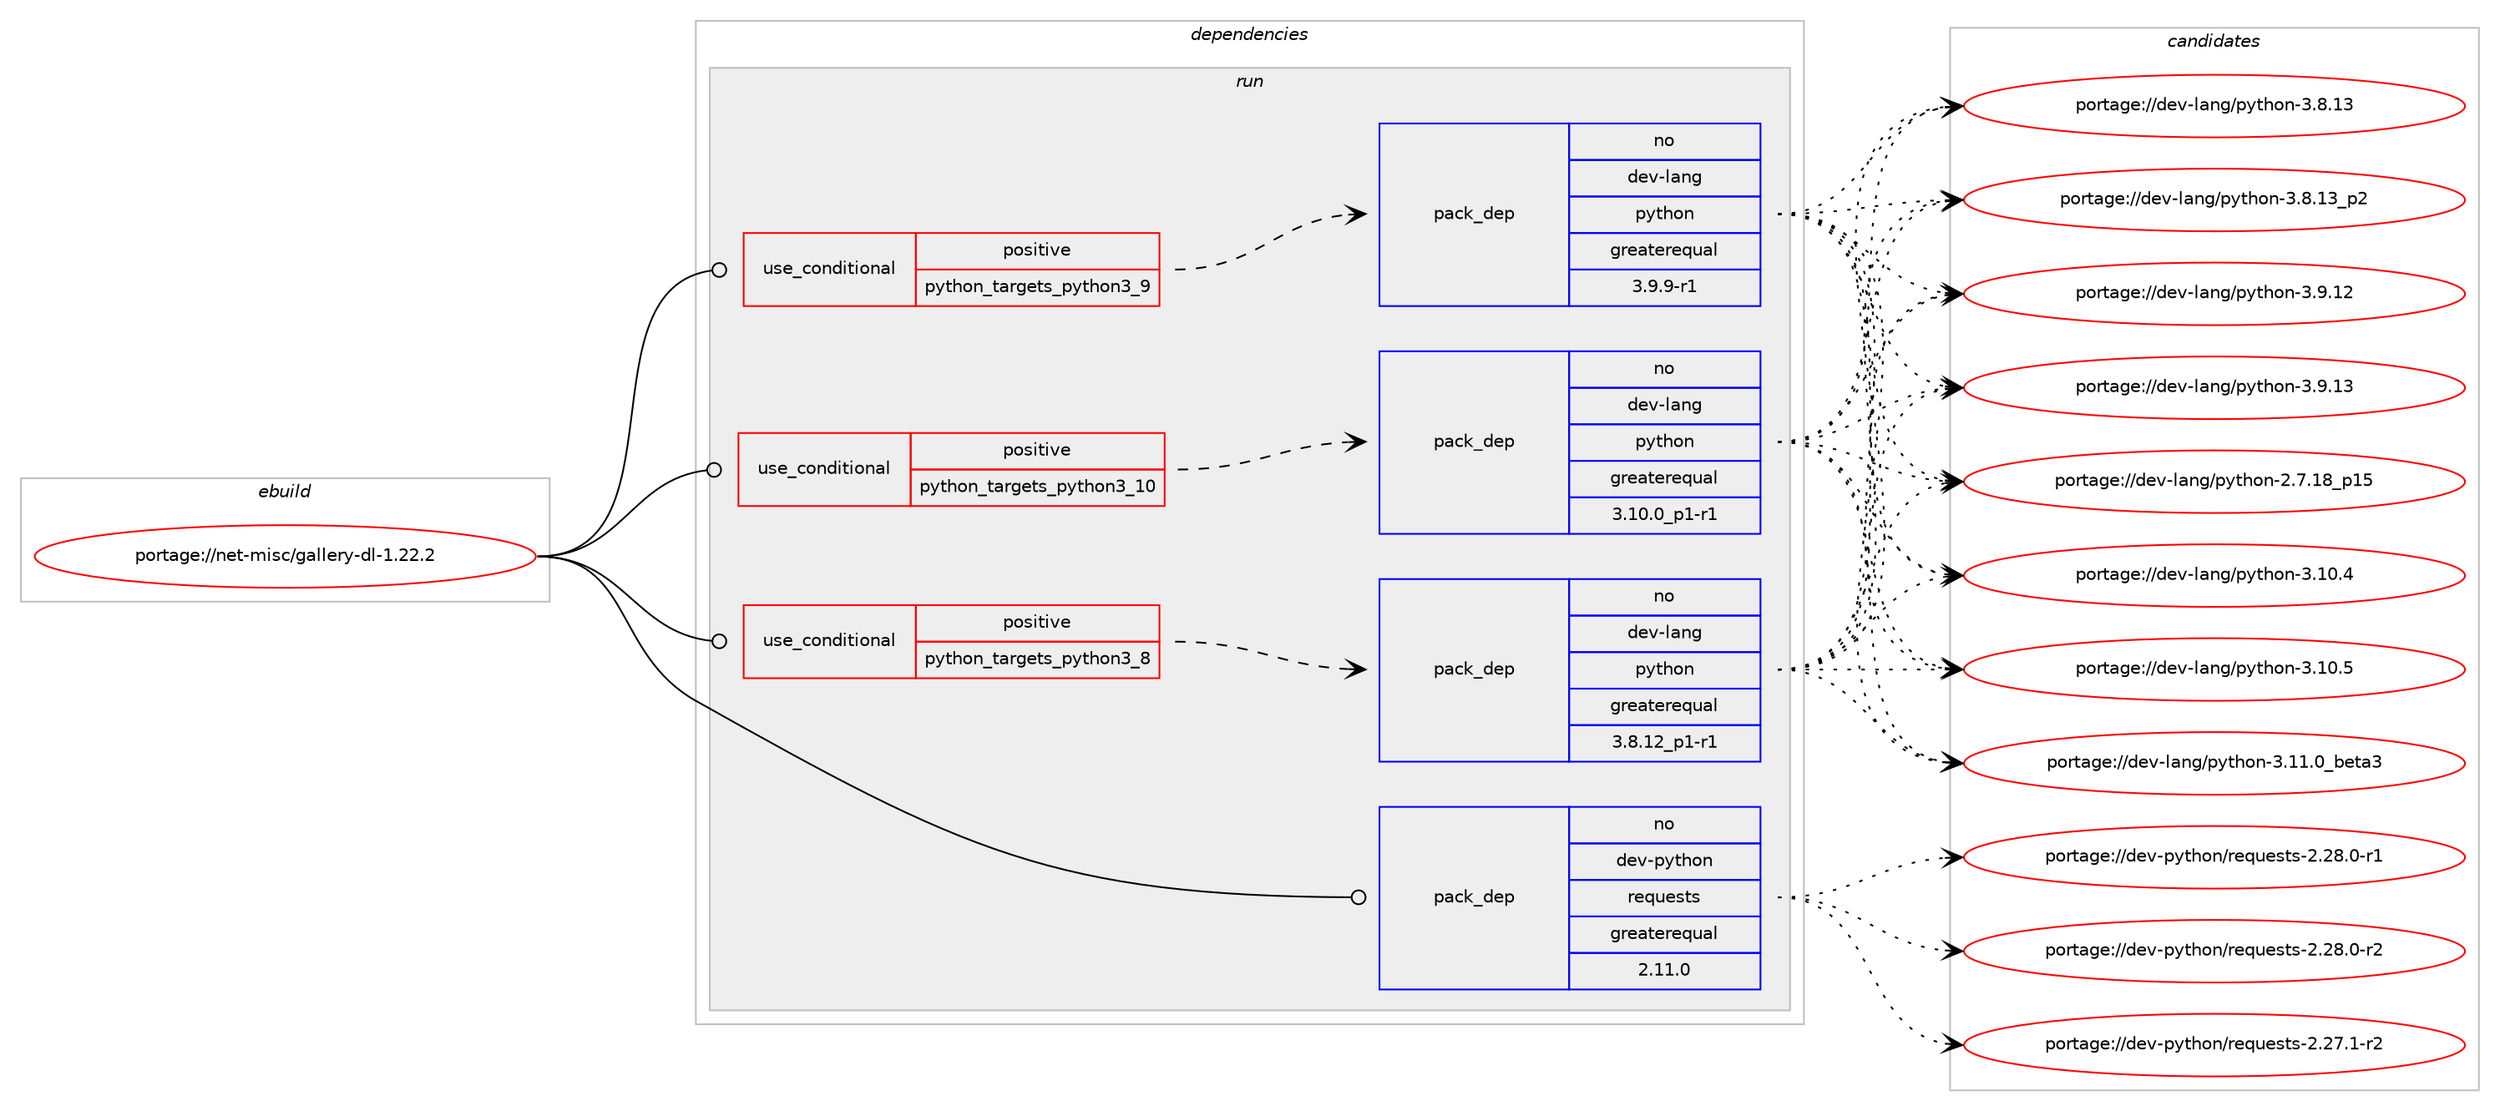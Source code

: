 digraph prolog {

# *************
# Graph options
# *************

newrank=true;
concentrate=true;
compound=true;
graph [rankdir=LR,fontname=Helvetica,fontsize=10,ranksep=1.5];#, ranksep=2.5, nodesep=0.2];
edge  [arrowhead=vee];
node  [fontname=Helvetica,fontsize=10];

# **********
# The ebuild
# **********

subgraph cluster_leftcol {
color=gray;
rank=same;
label=<<i>ebuild</i>>;
id [label="portage://net-misc/gallery-dl-1.22.2", color=red, width=4, href="../net-misc/gallery-dl-1.22.2.svg"];
}

# ****************
# The dependencies
# ****************

subgraph cluster_midcol {
color=gray;
label=<<i>dependencies</i>>;
subgraph cluster_compile {
fillcolor="#eeeeee";
style=filled;
label=<<i>compile</i>>;
}
subgraph cluster_compileandrun {
fillcolor="#eeeeee";
style=filled;
label=<<i>compile and run</i>>;
}
subgraph cluster_run {
fillcolor="#eeeeee";
style=filled;
label=<<i>run</i>>;
subgraph cond178 {
dependency262 [label=<<TABLE BORDER="0" CELLBORDER="1" CELLSPACING="0" CELLPADDING="4"><TR><TD ROWSPAN="3" CELLPADDING="10">use_conditional</TD></TR><TR><TD>positive</TD></TR><TR><TD>python_targets_python3_10</TD></TR></TABLE>>, shape=none, color=red];
subgraph pack83 {
dependency263 [label=<<TABLE BORDER="0" CELLBORDER="1" CELLSPACING="0" CELLPADDING="4" WIDTH="220"><TR><TD ROWSPAN="6" CELLPADDING="30">pack_dep</TD></TR><TR><TD WIDTH="110">no</TD></TR><TR><TD>dev-lang</TD></TR><TR><TD>python</TD></TR><TR><TD>greaterequal</TD></TR><TR><TD>3.10.0_p1-r1</TD></TR></TABLE>>, shape=none, color=blue];
}
dependency262:e -> dependency263:w [weight=20,style="dashed",arrowhead="vee"];
}
id:e -> dependency262:w [weight=20,style="solid",arrowhead="odot"];
subgraph cond179 {
dependency264 [label=<<TABLE BORDER="0" CELLBORDER="1" CELLSPACING="0" CELLPADDING="4"><TR><TD ROWSPAN="3" CELLPADDING="10">use_conditional</TD></TR><TR><TD>positive</TD></TR><TR><TD>python_targets_python3_8</TD></TR></TABLE>>, shape=none, color=red];
subgraph pack84 {
dependency265 [label=<<TABLE BORDER="0" CELLBORDER="1" CELLSPACING="0" CELLPADDING="4" WIDTH="220"><TR><TD ROWSPAN="6" CELLPADDING="30">pack_dep</TD></TR><TR><TD WIDTH="110">no</TD></TR><TR><TD>dev-lang</TD></TR><TR><TD>python</TD></TR><TR><TD>greaterequal</TD></TR><TR><TD>3.8.12_p1-r1</TD></TR></TABLE>>, shape=none, color=blue];
}
dependency264:e -> dependency265:w [weight=20,style="dashed",arrowhead="vee"];
}
id:e -> dependency264:w [weight=20,style="solid",arrowhead="odot"];
subgraph cond180 {
dependency266 [label=<<TABLE BORDER="0" CELLBORDER="1" CELLSPACING="0" CELLPADDING="4"><TR><TD ROWSPAN="3" CELLPADDING="10">use_conditional</TD></TR><TR><TD>positive</TD></TR><TR><TD>python_targets_python3_9</TD></TR></TABLE>>, shape=none, color=red];
subgraph pack85 {
dependency267 [label=<<TABLE BORDER="0" CELLBORDER="1" CELLSPACING="0" CELLPADDING="4" WIDTH="220"><TR><TD ROWSPAN="6" CELLPADDING="30">pack_dep</TD></TR><TR><TD WIDTH="110">no</TD></TR><TR><TD>dev-lang</TD></TR><TR><TD>python</TD></TR><TR><TD>greaterequal</TD></TR><TR><TD>3.9.9-r1</TD></TR></TABLE>>, shape=none, color=blue];
}
dependency266:e -> dependency267:w [weight=20,style="dashed",arrowhead="vee"];
}
id:e -> dependency266:w [weight=20,style="solid",arrowhead="odot"];
subgraph pack86 {
dependency268 [label=<<TABLE BORDER="0" CELLBORDER="1" CELLSPACING="0" CELLPADDING="4" WIDTH="220"><TR><TD ROWSPAN="6" CELLPADDING="30">pack_dep</TD></TR><TR><TD WIDTH="110">no</TD></TR><TR><TD>dev-python</TD></TR><TR><TD>requests</TD></TR><TR><TD>greaterequal</TD></TR><TR><TD>2.11.0</TD></TR></TABLE>>, shape=none, color=blue];
}
id:e -> dependency268:w [weight=20,style="solid",arrowhead="odot"];
}
}

# **************
# The candidates
# **************

subgraph cluster_choices {
rank=same;
color=gray;
label=<<i>candidates</i>>;

subgraph choice83 {
color=black;
nodesep=1;
choice10010111845108971101034711212111610411111045504655464956951124953 [label="portage://dev-lang/python-2.7.18_p15", color=red, width=4,href="../dev-lang/python-2.7.18_p15.svg"];
choice10010111845108971101034711212111610411111045514649484652 [label="portage://dev-lang/python-3.10.4", color=red, width=4,href="../dev-lang/python-3.10.4.svg"];
choice10010111845108971101034711212111610411111045514649484653 [label="portage://dev-lang/python-3.10.5", color=red, width=4,href="../dev-lang/python-3.10.5.svg"];
choice1001011184510897110103471121211161041111104551464949464895981011169751 [label="portage://dev-lang/python-3.11.0_beta3", color=red, width=4,href="../dev-lang/python-3.11.0_beta3.svg"];
choice10010111845108971101034711212111610411111045514656464951 [label="portage://dev-lang/python-3.8.13", color=red, width=4,href="../dev-lang/python-3.8.13.svg"];
choice100101118451089711010347112121116104111110455146564649519511250 [label="portage://dev-lang/python-3.8.13_p2", color=red, width=4,href="../dev-lang/python-3.8.13_p2.svg"];
choice10010111845108971101034711212111610411111045514657464950 [label="portage://dev-lang/python-3.9.12", color=red, width=4,href="../dev-lang/python-3.9.12.svg"];
choice10010111845108971101034711212111610411111045514657464951 [label="portage://dev-lang/python-3.9.13", color=red, width=4,href="../dev-lang/python-3.9.13.svg"];
dependency263:e -> choice10010111845108971101034711212111610411111045504655464956951124953:w [style=dotted,weight="100"];
dependency263:e -> choice10010111845108971101034711212111610411111045514649484652:w [style=dotted,weight="100"];
dependency263:e -> choice10010111845108971101034711212111610411111045514649484653:w [style=dotted,weight="100"];
dependency263:e -> choice1001011184510897110103471121211161041111104551464949464895981011169751:w [style=dotted,weight="100"];
dependency263:e -> choice10010111845108971101034711212111610411111045514656464951:w [style=dotted,weight="100"];
dependency263:e -> choice100101118451089711010347112121116104111110455146564649519511250:w [style=dotted,weight="100"];
dependency263:e -> choice10010111845108971101034711212111610411111045514657464950:w [style=dotted,weight="100"];
dependency263:e -> choice10010111845108971101034711212111610411111045514657464951:w [style=dotted,weight="100"];
}
subgraph choice84 {
color=black;
nodesep=1;
choice10010111845108971101034711212111610411111045504655464956951124953 [label="portage://dev-lang/python-2.7.18_p15", color=red, width=4,href="../dev-lang/python-2.7.18_p15.svg"];
choice10010111845108971101034711212111610411111045514649484652 [label="portage://dev-lang/python-3.10.4", color=red, width=4,href="../dev-lang/python-3.10.4.svg"];
choice10010111845108971101034711212111610411111045514649484653 [label="portage://dev-lang/python-3.10.5", color=red, width=4,href="../dev-lang/python-3.10.5.svg"];
choice1001011184510897110103471121211161041111104551464949464895981011169751 [label="portage://dev-lang/python-3.11.0_beta3", color=red, width=4,href="../dev-lang/python-3.11.0_beta3.svg"];
choice10010111845108971101034711212111610411111045514656464951 [label="portage://dev-lang/python-3.8.13", color=red, width=4,href="../dev-lang/python-3.8.13.svg"];
choice100101118451089711010347112121116104111110455146564649519511250 [label="portage://dev-lang/python-3.8.13_p2", color=red, width=4,href="../dev-lang/python-3.8.13_p2.svg"];
choice10010111845108971101034711212111610411111045514657464950 [label="portage://dev-lang/python-3.9.12", color=red, width=4,href="../dev-lang/python-3.9.12.svg"];
choice10010111845108971101034711212111610411111045514657464951 [label="portage://dev-lang/python-3.9.13", color=red, width=4,href="../dev-lang/python-3.9.13.svg"];
dependency265:e -> choice10010111845108971101034711212111610411111045504655464956951124953:w [style=dotted,weight="100"];
dependency265:e -> choice10010111845108971101034711212111610411111045514649484652:w [style=dotted,weight="100"];
dependency265:e -> choice10010111845108971101034711212111610411111045514649484653:w [style=dotted,weight="100"];
dependency265:e -> choice1001011184510897110103471121211161041111104551464949464895981011169751:w [style=dotted,weight="100"];
dependency265:e -> choice10010111845108971101034711212111610411111045514656464951:w [style=dotted,weight="100"];
dependency265:e -> choice100101118451089711010347112121116104111110455146564649519511250:w [style=dotted,weight="100"];
dependency265:e -> choice10010111845108971101034711212111610411111045514657464950:w [style=dotted,weight="100"];
dependency265:e -> choice10010111845108971101034711212111610411111045514657464951:w [style=dotted,weight="100"];
}
subgraph choice85 {
color=black;
nodesep=1;
choice10010111845108971101034711212111610411111045504655464956951124953 [label="portage://dev-lang/python-2.7.18_p15", color=red, width=4,href="../dev-lang/python-2.7.18_p15.svg"];
choice10010111845108971101034711212111610411111045514649484652 [label="portage://dev-lang/python-3.10.4", color=red, width=4,href="../dev-lang/python-3.10.4.svg"];
choice10010111845108971101034711212111610411111045514649484653 [label="portage://dev-lang/python-3.10.5", color=red, width=4,href="../dev-lang/python-3.10.5.svg"];
choice1001011184510897110103471121211161041111104551464949464895981011169751 [label="portage://dev-lang/python-3.11.0_beta3", color=red, width=4,href="../dev-lang/python-3.11.0_beta3.svg"];
choice10010111845108971101034711212111610411111045514656464951 [label="portage://dev-lang/python-3.8.13", color=red, width=4,href="../dev-lang/python-3.8.13.svg"];
choice100101118451089711010347112121116104111110455146564649519511250 [label="portage://dev-lang/python-3.8.13_p2", color=red, width=4,href="../dev-lang/python-3.8.13_p2.svg"];
choice10010111845108971101034711212111610411111045514657464950 [label="portage://dev-lang/python-3.9.12", color=red, width=4,href="../dev-lang/python-3.9.12.svg"];
choice10010111845108971101034711212111610411111045514657464951 [label="portage://dev-lang/python-3.9.13", color=red, width=4,href="../dev-lang/python-3.9.13.svg"];
dependency267:e -> choice10010111845108971101034711212111610411111045504655464956951124953:w [style=dotted,weight="100"];
dependency267:e -> choice10010111845108971101034711212111610411111045514649484652:w [style=dotted,weight="100"];
dependency267:e -> choice10010111845108971101034711212111610411111045514649484653:w [style=dotted,weight="100"];
dependency267:e -> choice1001011184510897110103471121211161041111104551464949464895981011169751:w [style=dotted,weight="100"];
dependency267:e -> choice10010111845108971101034711212111610411111045514656464951:w [style=dotted,weight="100"];
dependency267:e -> choice100101118451089711010347112121116104111110455146564649519511250:w [style=dotted,weight="100"];
dependency267:e -> choice10010111845108971101034711212111610411111045514657464950:w [style=dotted,weight="100"];
dependency267:e -> choice10010111845108971101034711212111610411111045514657464951:w [style=dotted,weight="100"];
}
subgraph choice86 {
color=black;
nodesep=1;
choice1001011184511212111610411111047114101113117101115116115455046505546494511450 [label="portage://dev-python/requests-2.27.1-r2", color=red, width=4,href="../dev-python/requests-2.27.1-r2.svg"];
choice1001011184511212111610411111047114101113117101115116115455046505646484511449 [label="portage://dev-python/requests-2.28.0-r1", color=red, width=4,href="../dev-python/requests-2.28.0-r1.svg"];
choice1001011184511212111610411111047114101113117101115116115455046505646484511450 [label="portage://dev-python/requests-2.28.0-r2", color=red, width=4,href="../dev-python/requests-2.28.0-r2.svg"];
dependency268:e -> choice1001011184511212111610411111047114101113117101115116115455046505546494511450:w [style=dotted,weight="100"];
dependency268:e -> choice1001011184511212111610411111047114101113117101115116115455046505646484511449:w [style=dotted,weight="100"];
dependency268:e -> choice1001011184511212111610411111047114101113117101115116115455046505646484511450:w [style=dotted,weight="100"];
}
}

}
